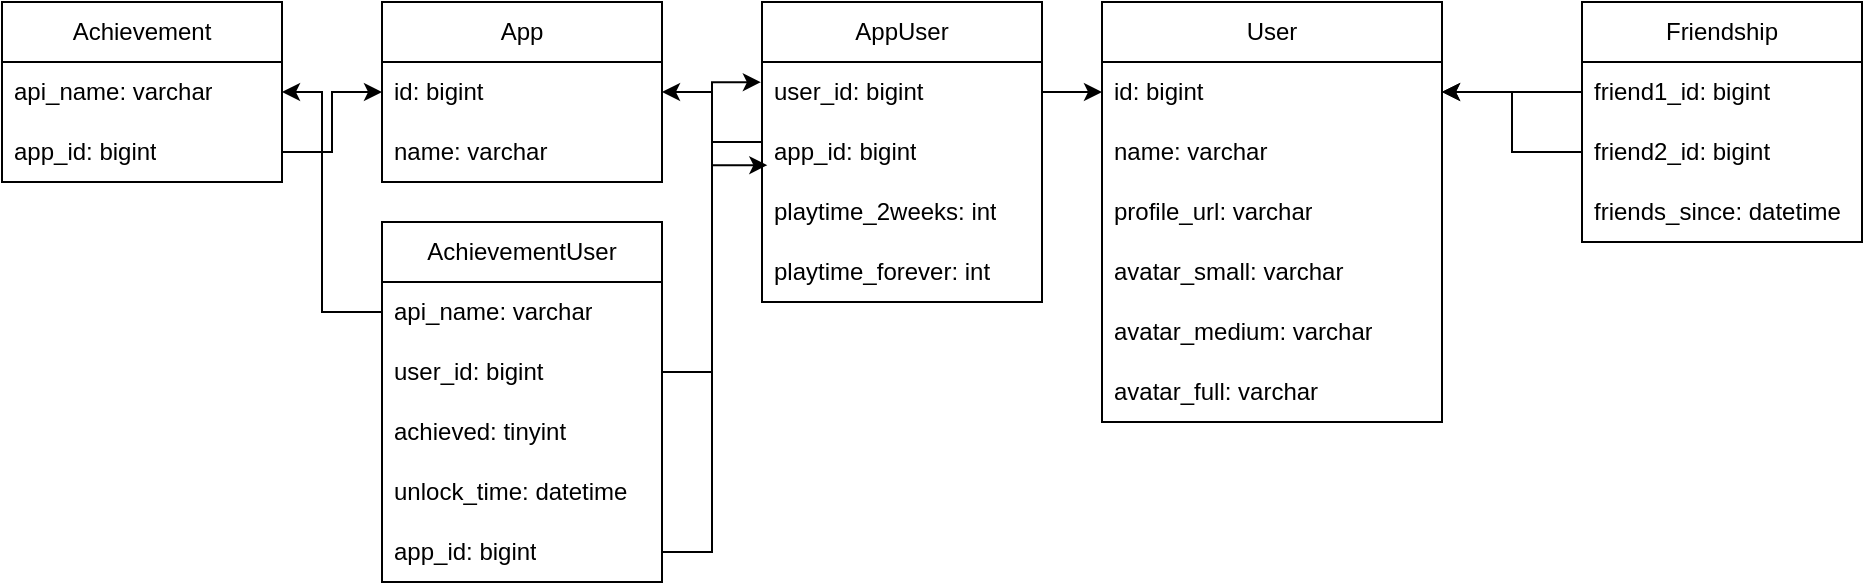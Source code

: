 <mxfile version="27.1.4">
  <diagram name="Page-1" id="vQYgGLjJOGK6a6UpNJwZ">
    <mxGraphModel dx="1206" dy="353" grid="1" gridSize="10" guides="1" tooltips="1" connect="1" arrows="1" fold="1" page="0" pageScale="1" pageWidth="850" pageHeight="1100" math="0" shadow="0">
      <root>
        <mxCell id="0" />
        <mxCell id="1" parent="0" />
        <mxCell id="t3P3GeVHU-XN4S_H38We-1" value="User" style="swimlane;fontStyle=0;childLayout=stackLayout;horizontal=1;startSize=30;horizontalStack=0;resizeParent=1;resizeParentMax=0;resizeLast=0;collapsible=1;marginBottom=0;whiteSpace=wrap;html=1;" parent="1" vertex="1">
          <mxGeometry x="310" y="210" width="170" height="210" as="geometry" />
        </mxCell>
        <mxCell id="t3P3GeVHU-XN4S_H38We-2" value="id: bigint" style="text;strokeColor=none;fillColor=none;align=left;verticalAlign=middle;spacingLeft=4;spacingRight=4;overflow=hidden;points=[[0,0.5],[1,0.5]];portConstraint=eastwest;rotatable=0;whiteSpace=wrap;html=1;" parent="t3P3GeVHU-XN4S_H38We-1" vertex="1">
          <mxGeometry y="30" width="170" height="30" as="geometry" />
        </mxCell>
        <mxCell id="t3P3GeVHU-XN4S_H38We-3" value="name: varchar" style="text;strokeColor=none;fillColor=none;align=left;verticalAlign=middle;spacingLeft=4;spacingRight=4;overflow=hidden;points=[[0,0.5],[1,0.5]];portConstraint=eastwest;rotatable=0;whiteSpace=wrap;html=1;" parent="t3P3GeVHU-XN4S_H38We-1" vertex="1">
          <mxGeometry y="60" width="170" height="30" as="geometry" />
        </mxCell>
        <mxCell id="t3P3GeVHU-XN4S_H38We-5" value="profile_url: varchar" style="text;strokeColor=none;fillColor=none;align=left;verticalAlign=middle;spacingLeft=4;spacingRight=4;overflow=hidden;points=[[0,0.5],[1,0.5]];portConstraint=eastwest;rotatable=0;whiteSpace=wrap;html=1;" parent="t3P3GeVHU-XN4S_H38We-1" vertex="1">
          <mxGeometry y="90" width="170" height="30" as="geometry" />
        </mxCell>
        <mxCell id="t3P3GeVHU-XN4S_H38We-6" value="avatar_small: varchar" style="text;strokeColor=none;fillColor=none;align=left;verticalAlign=middle;spacingLeft=4;spacingRight=4;overflow=hidden;points=[[0,0.5],[1,0.5]];portConstraint=eastwest;rotatable=0;whiteSpace=wrap;html=1;" parent="t3P3GeVHU-XN4S_H38We-1" vertex="1">
          <mxGeometry y="120" width="170" height="30" as="geometry" />
        </mxCell>
        <mxCell id="t3P3GeVHU-XN4S_H38We-7" value="avatar_medium: varchar" style="text;strokeColor=none;fillColor=none;align=left;verticalAlign=middle;spacingLeft=4;spacingRight=4;overflow=hidden;points=[[0,0.5],[1,0.5]];portConstraint=eastwest;rotatable=0;whiteSpace=wrap;html=1;" parent="t3P3GeVHU-XN4S_H38We-1" vertex="1">
          <mxGeometry y="150" width="170" height="30" as="geometry" />
        </mxCell>
        <mxCell id="t3P3GeVHU-XN4S_H38We-8" value="avatar_full: varchar" style="text;strokeColor=none;fillColor=none;align=left;verticalAlign=middle;spacingLeft=4;spacingRight=4;overflow=hidden;points=[[0,0.5],[1,0.5]];portConstraint=eastwest;rotatable=0;whiteSpace=wrap;html=1;" parent="t3P3GeVHU-XN4S_H38We-1" vertex="1">
          <mxGeometry y="180" width="170" height="30" as="geometry" />
        </mxCell>
        <mxCell id="t3P3GeVHU-XN4S_H38We-9" value="Friendship" style="swimlane;fontStyle=0;childLayout=stackLayout;horizontal=1;startSize=30;horizontalStack=0;resizeParent=1;resizeParentMax=0;resizeLast=0;collapsible=1;marginBottom=0;whiteSpace=wrap;html=1;" parent="1" vertex="1">
          <mxGeometry x="550" y="210" width="140" height="120" as="geometry" />
        </mxCell>
        <mxCell id="t3P3GeVHU-XN4S_H38We-11" value="friend1_id: bigint" style="text;strokeColor=none;fillColor=none;align=left;verticalAlign=middle;spacingLeft=4;spacingRight=4;overflow=hidden;points=[[0,0.5],[1,0.5]];portConstraint=eastwest;rotatable=0;whiteSpace=wrap;html=1;" parent="t3P3GeVHU-XN4S_H38We-9" vertex="1">
          <mxGeometry y="30" width="140" height="30" as="geometry" />
        </mxCell>
        <mxCell id="t3P3GeVHU-XN4S_H38We-12" value="friend2_id: bigint" style="text;strokeColor=none;fillColor=none;align=left;verticalAlign=middle;spacingLeft=4;spacingRight=4;overflow=hidden;points=[[0,0.5],[1,0.5]];portConstraint=eastwest;rotatable=0;whiteSpace=wrap;html=1;" parent="t3P3GeVHU-XN4S_H38We-9" vertex="1">
          <mxGeometry y="60" width="140" height="30" as="geometry" />
        </mxCell>
        <mxCell id="t3P3GeVHU-XN4S_H38We-15" value="friends_since: datetime" style="text;strokeColor=none;fillColor=none;align=left;verticalAlign=middle;spacingLeft=4;spacingRight=4;overflow=hidden;points=[[0,0.5],[1,0.5]];portConstraint=eastwest;rotatable=0;whiteSpace=wrap;html=1;" parent="t3P3GeVHU-XN4S_H38We-9" vertex="1">
          <mxGeometry y="90" width="140" height="30" as="geometry" />
        </mxCell>
        <mxCell id="t3P3GeVHU-XN4S_H38We-13" style="edgeStyle=orthogonalEdgeStyle;rounded=0;orthogonalLoop=1;jettySize=auto;html=1;entryX=1;entryY=0.5;entryDx=0;entryDy=0;" parent="1" source="t3P3GeVHU-XN4S_H38We-11" target="t3P3GeVHU-XN4S_H38We-2" edge="1">
          <mxGeometry relative="1" as="geometry" />
        </mxCell>
        <mxCell id="t3P3GeVHU-XN4S_H38We-14" style="edgeStyle=orthogonalEdgeStyle;rounded=0;orthogonalLoop=1;jettySize=auto;html=1;entryX=1;entryY=0.5;entryDx=0;entryDy=0;" parent="1" source="t3P3GeVHU-XN4S_H38We-12" target="t3P3GeVHU-XN4S_H38We-2" edge="1">
          <mxGeometry relative="1" as="geometry" />
        </mxCell>
        <mxCell id="t3P3GeVHU-XN4S_H38We-16" value="App" style="swimlane;fontStyle=0;childLayout=stackLayout;horizontal=1;startSize=30;horizontalStack=0;resizeParent=1;resizeParentMax=0;resizeLast=0;collapsible=1;marginBottom=0;whiteSpace=wrap;html=1;strokeColor=default;" parent="1" vertex="1">
          <mxGeometry x="-50" y="210" width="140" height="90" as="geometry" />
        </mxCell>
        <mxCell id="t3P3GeVHU-XN4S_H38We-17" value="id: bigint" style="text;strokeColor=none;fillColor=none;align=left;verticalAlign=middle;spacingLeft=4;spacingRight=4;overflow=hidden;points=[[0,0.5],[1,0.5]];portConstraint=eastwest;rotatable=0;whiteSpace=wrap;html=1;" parent="t3P3GeVHU-XN4S_H38We-16" vertex="1">
          <mxGeometry y="30" width="140" height="30" as="geometry" />
        </mxCell>
        <mxCell id="t3P3GeVHU-XN4S_H38We-26" value="name: varchar" style="text;strokeColor=none;fillColor=none;align=left;verticalAlign=middle;spacingLeft=4;spacingRight=4;overflow=hidden;points=[[0,0.5],[1,0.5]];portConstraint=eastwest;rotatable=0;whiteSpace=wrap;html=1;" parent="t3P3GeVHU-XN4S_H38We-16" vertex="1">
          <mxGeometry y="60" width="140" height="30" as="geometry" />
        </mxCell>
        <mxCell id="t3P3GeVHU-XN4S_H38We-20" value="AppUser" style="swimlane;fontStyle=0;childLayout=stackLayout;horizontal=1;startSize=30;horizontalStack=0;resizeParent=1;resizeParentMax=0;resizeLast=0;collapsible=1;marginBottom=0;whiteSpace=wrap;html=1;" parent="1" vertex="1">
          <mxGeometry x="140" y="210" width="140" height="150" as="geometry" />
        </mxCell>
        <mxCell id="t3P3GeVHU-XN4S_H38We-22" value="user_id: bigint" style="text;strokeColor=none;fillColor=none;align=left;verticalAlign=middle;spacingLeft=4;spacingRight=4;overflow=hidden;points=[[0,0.5],[1,0.5]];portConstraint=eastwest;rotatable=0;whiteSpace=wrap;html=1;" parent="t3P3GeVHU-XN4S_H38We-20" vertex="1">
          <mxGeometry y="30" width="140" height="30" as="geometry" />
        </mxCell>
        <mxCell id="t3P3GeVHU-XN4S_H38We-23" value="app_id: bigint" style="text;strokeColor=none;fillColor=none;align=left;verticalAlign=middle;spacingLeft=4;spacingRight=4;overflow=hidden;points=[[0,0.5],[1,0.5]];portConstraint=eastwest;rotatable=0;whiteSpace=wrap;html=1;" parent="t3P3GeVHU-XN4S_H38We-20" vertex="1">
          <mxGeometry y="60" width="140" height="30" as="geometry" />
        </mxCell>
        <mxCell id="t3P3GeVHU-XN4S_H38We-27" value="playtime_2weeks: int" style="text;strokeColor=none;fillColor=none;align=left;verticalAlign=middle;spacingLeft=4;spacingRight=4;overflow=hidden;points=[[0,0.5],[1,0.5]];portConstraint=eastwest;rotatable=0;whiteSpace=wrap;html=1;" parent="t3P3GeVHU-XN4S_H38We-20" vertex="1">
          <mxGeometry y="90" width="140" height="30" as="geometry" />
        </mxCell>
        <mxCell id="t3P3GeVHU-XN4S_H38We-28" value="playtime_forever: int" style="text;strokeColor=none;fillColor=none;align=left;verticalAlign=middle;spacingLeft=4;spacingRight=4;overflow=hidden;points=[[0,0.5],[1,0.5]];portConstraint=eastwest;rotatable=0;whiteSpace=wrap;html=1;" parent="t3P3GeVHU-XN4S_H38We-20" vertex="1">
          <mxGeometry y="120" width="140" height="30" as="geometry" />
        </mxCell>
        <mxCell id="t3P3GeVHU-XN4S_H38We-24" style="edgeStyle=orthogonalEdgeStyle;rounded=0;orthogonalLoop=1;jettySize=auto;html=1;entryX=0;entryY=0.5;entryDx=0;entryDy=0;" parent="1" source="t3P3GeVHU-XN4S_H38We-22" target="t3P3GeVHU-XN4S_H38We-2" edge="1">
          <mxGeometry relative="1" as="geometry" />
        </mxCell>
        <mxCell id="t3P3GeVHU-XN4S_H38We-29" value="Achievement" style="swimlane;fontStyle=0;childLayout=stackLayout;horizontal=1;startSize=30;horizontalStack=0;resizeParent=1;resizeParentMax=0;resizeLast=0;collapsible=1;marginBottom=0;whiteSpace=wrap;html=1;" parent="1" vertex="1">
          <mxGeometry x="-240" y="210" width="140" height="90" as="geometry" />
        </mxCell>
        <mxCell id="t3P3GeVHU-XN4S_H38We-30" value="api_name: varchar" style="text;strokeColor=none;fillColor=none;align=left;verticalAlign=middle;spacingLeft=4;spacingRight=4;overflow=hidden;points=[[0,0.5],[1,0.5]];portConstraint=eastwest;rotatable=0;whiteSpace=wrap;html=1;" parent="t3P3GeVHU-XN4S_H38We-29" vertex="1">
          <mxGeometry y="30" width="140" height="30" as="geometry" />
        </mxCell>
        <mxCell id="t3P3GeVHU-XN4S_H38We-31" value="app_id: bigint" style="text;strokeColor=none;fillColor=none;align=left;verticalAlign=middle;spacingLeft=4;spacingRight=4;overflow=hidden;points=[[0,0.5],[1,0.5]];portConstraint=eastwest;rotatable=0;whiteSpace=wrap;html=1;" parent="t3P3GeVHU-XN4S_H38We-29" vertex="1">
          <mxGeometry y="60" width="140" height="30" as="geometry" />
        </mxCell>
        <mxCell id="t3P3GeVHU-XN4S_H38We-33" style="edgeStyle=orthogonalEdgeStyle;rounded=0;orthogonalLoop=1;jettySize=auto;html=1;entryX=0;entryY=0.5;entryDx=0;entryDy=0;" parent="1" source="t3P3GeVHU-XN4S_H38We-31" target="t3P3GeVHU-XN4S_H38We-17" edge="1">
          <mxGeometry relative="1" as="geometry" />
        </mxCell>
        <mxCell id="t3P3GeVHU-XN4S_H38We-35" value="AchievementUser" style="swimlane;fontStyle=0;childLayout=stackLayout;horizontal=1;startSize=30;horizontalStack=0;resizeParent=1;resizeParentMax=0;resizeLast=0;collapsible=1;marginBottom=0;whiteSpace=wrap;html=1;" parent="1" vertex="1">
          <mxGeometry x="-50" y="320" width="140" height="180" as="geometry" />
        </mxCell>
        <mxCell id="t3P3GeVHU-XN4S_H38We-36" value="api_name: varchar" style="text;strokeColor=none;fillColor=none;align=left;verticalAlign=middle;spacingLeft=4;spacingRight=4;overflow=hidden;points=[[0,0.5],[1,0.5]];portConstraint=eastwest;rotatable=0;whiteSpace=wrap;html=1;" parent="t3P3GeVHU-XN4S_H38We-35" vertex="1">
          <mxGeometry y="30" width="140" height="30" as="geometry" />
        </mxCell>
        <mxCell id="t3P3GeVHU-XN4S_H38We-37" value="user_id: bigint" style="text;strokeColor=none;fillColor=none;align=left;verticalAlign=middle;spacingLeft=4;spacingRight=4;overflow=hidden;points=[[0,0.5],[1,0.5]];portConstraint=eastwest;rotatable=0;whiteSpace=wrap;html=1;" parent="t3P3GeVHU-XN4S_H38We-35" vertex="1">
          <mxGeometry y="60" width="140" height="30" as="geometry" />
        </mxCell>
        <mxCell id="t3P3GeVHU-XN4S_H38We-38" value="achieved: tinyint" style="text;strokeColor=none;fillColor=none;align=left;verticalAlign=middle;spacingLeft=4;spacingRight=4;overflow=hidden;points=[[0,0.5],[1,0.5]];portConstraint=eastwest;rotatable=0;whiteSpace=wrap;html=1;" parent="t3P3GeVHU-XN4S_H38We-35" vertex="1">
          <mxGeometry y="90" width="140" height="30" as="geometry" />
        </mxCell>
        <mxCell id="t3P3GeVHU-XN4S_H38We-44" value="unlock_time: datetime" style="text;strokeColor=none;fillColor=none;align=left;verticalAlign=middle;spacingLeft=4;spacingRight=4;overflow=hidden;points=[[0,0.5],[1,0.5]];portConstraint=eastwest;rotatable=0;whiteSpace=wrap;html=1;" parent="t3P3GeVHU-XN4S_H38We-35" vertex="1">
          <mxGeometry y="120" width="140" height="30" as="geometry" />
        </mxCell>
        <mxCell id="UPshHbytH9EBDiTlirPV-2" value="app_id: bigint" style="text;strokeColor=none;fillColor=none;align=left;verticalAlign=middle;spacingLeft=4;spacingRight=4;overflow=hidden;points=[[0,0.5],[1,0.5]];portConstraint=eastwest;rotatable=0;whiteSpace=wrap;html=1;" vertex="1" parent="t3P3GeVHU-XN4S_H38We-35">
          <mxGeometry y="150" width="140" height="30" as="geometry" />
        </mxCell>
        <mxCell id="t3P3GeVHU-XN4S_H38We-40" style="edgeStyle=orthogonalEdgeStyle;rounded=0;orthogonalLoop=1;jettySize=auto;html=1;entryX=1;entryY=0.5;entryDx=0;entryDy=0;" parent="1" source="t3P3GeVHU-XN4S_H38We-23" target="t3P3GeVHU-XN4S_H38We-17" edge="1">
          <mxGeometry relative="1" as="geometry">
            <Array as="points">
              <mxPoint x="115" y="280" />
              <mxPoint x="115" y="255" />
            </Array>
          </mxGeometry>
        </mxCell>
        <mxCell id="t3P3GeVHU-XN4S_H38We-43" style="edgeStyle=orthogonalEdgeStyle;rounded=0;orthogonalLoop=1;jettySize=auto;html=1;entryX=1;entryY=0.5;entryDx=0;entryDy=0;" parent="1" source="t3P3GeVHU-XN4S_H38We-36" target="t3P3GeVHU-XN4S_H38We-30" edge="1">
          <mxGeometry relative="1" as="geometry">
            <Array as="points">
              <mxPoint x="-80" y="365" />
              <mxPoint x="-80" y="255" />
            </Array>
          </mxGeometry>
        </mxCell>
        <mxCell id="UPshHbytH9EBDiTlirPV-5" style="edgeStyle=orthogonalEdgeStyle;rounded=0;orthogonalLoop=1;jettySize=auto;html=1;entryX=0.019;entryY=0.719;entryDx=0;entryDy=0;entryPerimeter=0;" edge="1" parent="1" source="UPshHbytH9EBDiTlirPV-2" target="t3P3GeVHU-XN4S_H38We-23">
          <mxGeometry relative="1" as="geometry" />
        </mxCell>
        <mxCell id="UPshHbytH9EBDiTlirPV-6" style="edgeStyle=orthogonalEdgeStyle;rounded=0;orthogonalLoop=1;jettySize=auto;html=1;entryX=-0.004;entryY=0.337;entryDx=0;entryDy=0;entryPerimeter=0;" edge="1" parent="1" source="t3P3GeVHU-XN4S_H38We-37" target="t3P3GeVHU-XN4S_H38We-22">
          <mxGeometry relative="1" as="geometry" />
        </mxCell>
      </root>
    </mxGraphModel>
  </diagram>
</mxfile>
